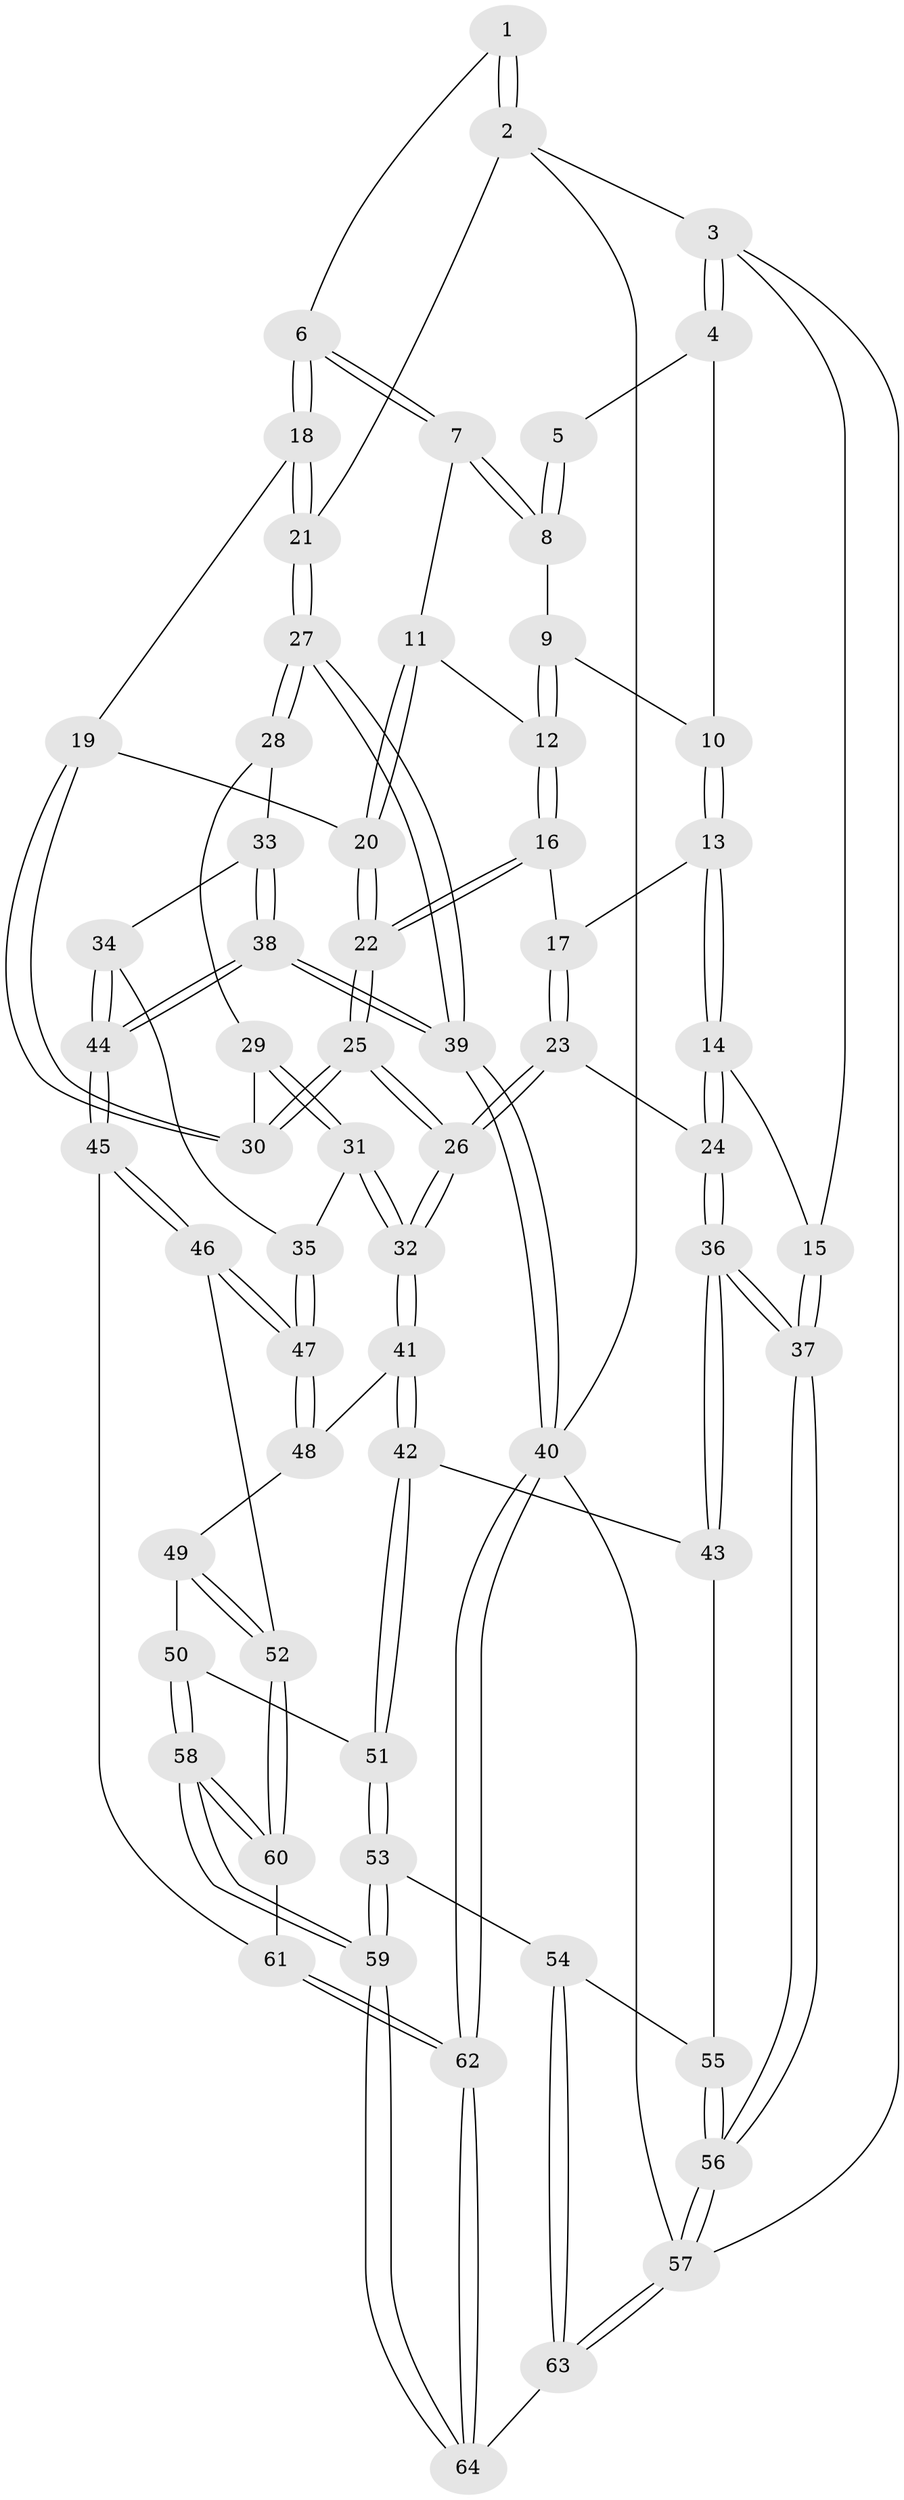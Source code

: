 // Generated by graph-tools (version 1.1) at 2025/38/03/09/25 02:38:43]
// undirected, 64 vertices, 157 edges
graph export_dot {
graph [start="1"]
  node [color=gray90,style=filled];
  1 [pos="+0.8312304118260534+0"];
  2 [pos="+1+0"];
  3 [pos="+0+0"];
  4 [pos="+0.10132384671239297+0"];
  5 [pos="+0.42328378743550504+0"];
  6 [pos="+0.6438955171375038+0.17443495891664978"];
  7 [pos="+0.6051576194557864+0.17076645244785635"];
  8 [pos="+0.4921456035251695+0.05247825647125432"];
  9 [pos="+0.4731589897013154+0.07452583385855185"];
  10 [pos="+0.28773318353669497+0.16539222406285276"];
  11 [pos="+0.5953610729701219+0.18065970302842063"];
  12 [pos="+0.36187343080340495+0.26282495777855297"];
  13 [pos="+0.30703019413502375+0.26316822643137194"];
  14 [pos="+0.16380841728198128+0.3389549711627821"];
  15 [pos="+0+0.11969685595324783"];
  16 [pos="+0.3549639341587701+0.26843427364687505"];
  17 [pos="+0.33174486516983637+0.2700612442070708"];
  18 [pos="+0.7440518908717881+0.25511036799152786"];
  19 [pos="+0.7327100463650499+0.2960113422203421"];
  20 [pos="+0.5061544212664952+0.36454802555217436"];
  21 [pos="+1+0.14340298557535752"];
  22 [pos="+0.5040382682886544+0.3673398079932267"];
  23 [pos="+0.37665296083894184+0.5060537777111344"];
  24 [pos="+0.18687326662756137+0.5047956623510079"];
  25 [pos="+0.5294378061670614+0.503441279394321"];
  26 [pos="+0.5084781172599316+0.5662025650589702"];
  27 [pos="+1+0.4147208677580117"];
  28 [pos="+0.8114725341366381+0.4651189621524466"];
  29 [pos="+0.7755133575649831+0.44755849928299624"];
  30 [pos="+0.7224703126914427+0.3759043812580655"];
  31 [pos="+0.6547214422218152+0.6268133291858582"];
  32 [pos="+0.5220610841570167+0.6140292779595391"];
  33 [pos="+0.812974853076303+0.5101347326395937"];
  34 [pos="+0.8021746228645721+0.6058615092799837"];
  35 [pos="+0.6814646467626037+0.6378405010914112"];
  36 [pos="+0.038145977781184386+0.7633063430847901"];
  37 [pos="+0+0.802177717581027"];
  38 [pos="+1+0.7184686508645333"];
  39 [pos="+1+0.7180733381200872"];
  40 [pos="+1+1"];
  41 [pos="+0.5137170999874417+0.6319762101102464"];
  42 [pos="+0.4964055291315456+0.6635198749832387"];
  43 [pos="+0.4035569883404404+0.7062533119746183"];
  44 [pos="+1+0.7189812782020054"];
  45 [pos="+0.9738444352367903+0.7662228268548252"];
  46 [pos="+0.7851660871723889+0.7969769726547793"];
  47 [pos="+0.7669037817840949+0.7738481751123603"];
  48 [pos="+0.6611248098500396+0.7794804787931268"];
  49 [pos="+0.658707889398943+0.8183585449076005"];
  50 [pos="+0.5428835027329865+0.8186442618015484"];
  51 [pos="+0.5346049810637701+0.81165002730631"];
  52 [pos="+0.7507876352530088+0.8502702177943279"];
  53 [pos="+0.48370141903696456+0.8786258338569322"];
  54 [pos="+0.4018947123269129+0.9371189095483315"];
  55 [pos="+0.3726060649576572+0.9169480467955217"];
  56 [pos="+0+0.8615369318521727"];
  57 [pos="+0+1"];
  58 [pos="+0.6678527482679207+1"];
  59 [pos="+0.6326440219488353+1"];
  60 [pos="+0.7320334916251013+0.9220439168126967"];
  61 [pos="+0.8417108387815518+0.9432883070123419"];
  62 [pos="+1+1"];
  63 [pos="+0.47537276858129346+1"];
  64 [pos="+0.6293297184989868+1"];
  1 -- 2;
  1 -- 2;
  1 -- 6;
  2 -- 3;
  2 -- 21;
  2 -- 40;
  3 -- 4;
  3 -- 4;
  3 -- 15;
  3 -- 57;
  4 -- 5;
  4 -- 10;
  5 -- 8;
  5 -- 8;
  6 -- 7;
  6 -- 7;
  6 -- 18;
  6 -- 18;
  7 -- 8;
  7 -- 8;
  7 -- 11;
  8 -- 9;
  9 -- 10;
  9 -- 12;
  9 -- 12;
  10 -- 13;
  10 -- 13;
  11 -- 12;
  11 -- 20;
  11 -- 20;
  12 -- 16;
  12 -- 16;
  13 -- 14;
  13 -- 14;
  13 -- 17;
  14 -- 15;
  14 -- 24;
  14 -- 24;
  15 -- 37;
  15 -- 37;
  16 -- 17;
  16 -- 22;
  16 -- 22;
  17 -- 23;
  17 -- 23;
  18 -- 19;
  18 -- 21;
  18 -- 21;
  19 -- 20;
  19 -- 30;
  19 -- 30;
  20 -- 22;
  20 -- 22;
  21 -- 27;
  21 -- 27;
  22 -- 25;
  22 -- 25;
  23 -- 24;
  23 -- 26;
  23 -- 26;
  24 -- 36;
  24 -- 36;
  25 -- 26;
  25 -- 26;
  25 -- 30;
  25 -- 30;
  26 -- 32;
  26 -- 32;
  27 -- 28;
  27 -- 28;
  27 -- 39;
  27 -- 39;
  28 -- 29;
  28 -- 33;
  29 -- 30;
  29 -- 31;
  29 -- 31;
  31 -- 32;
  31 -- 32;
  31 -- 35;
  32 -- 41;
  32 -- 41;
  33 -- 34;
  33 -- 38;
  33 -- 38;
  34 -- 35;
  34 -- 44;
  34 -- 44;
  35 -- 47;
  35 -- 47;
  36 -- 37;
  36 -- 37;
  36 -- 43;
  36 -- 43;
  37 -- 56;
  37 -- 56;
  38 -- 39;
  38 -- 39;
  38 -- 44;
  38 -- 44;
  39 -- 40;
  39 -- 40;
  40 -- 62;
  40 -- 62;
  40 -- 57;
  41 -- 42;
  41 -- 42;
  41 -- 48;
  42 -- 43;
  42 -- 51;
  42 -- 51;
  43 -- 55;
  44 -- 45;
  44 -- 45;
  45 -- 46;
  45 -- 46;
  45 -- 61;
  46 -- 47;
  46 -- 47;
  46 -- 52;
  47 -- 48;
  47 -- 48;
  48 -- 49;
  49 -- 50;
  49 -- 52;
  49 -- 52;
  50 -- 51;
  50 -- 58;
  50 -- 58;
  51 -- 53;
  51 -- 53;
  52 -- 60;
  52 -- 60;
  53 -- 54;
  53 -- 59;
  53 -- 59;
  54 -- 55;
  54 -- 63;
  54 -- 63;
  55 -- 56;
  55 -- 56;
  56 -- 57;
  56 -- 57;
  57 -- 63;
  57 -- 63;
  58 -- 59;
  58 -- 59;
  58 -- 60;
  58 -- 60;
  59 -- 64;
  59 -- 64;
  60 -- 61;
  61 -- 62;
  61 -- 62;
  62 -- 64;
  62 -- 64;
  63 -- 64;
}
